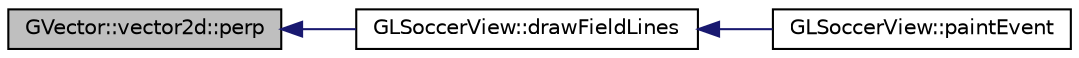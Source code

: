 digraph "GVector::vector2d::perp"
{
 // INTERACTIVE_SVG=YES
  edge [fontname="Helvetica",fontsize="10",labelfontname="Helvetica",labelfontsize="10"];
  node [fontname="Helvetica",fontsize="10",shape=record];
  rankdir="LR";
  Node1 [label="GVector::vector2d::perp",height=0.2,width=0.4,color="black", fillcolor="grey75", style="filled", fontcolor="black"];
  Node1 -> Node2 [dir="back",color="midnightblue",fontsize="10",style="solid",fontname="Helvetica"];
  Node2 [label="GLSoccerView::drawFieldLines",height=0.2,width=0.4,color="black", fillcolor="white", style="filled",URL="$da/d65/class_g_l_soccer_view.html#a16fca974a782cd9a2c0550ac9d953c69"];
  Node2 -> Node3 [dir="back",color="midnightblue",fontsize="10",style="solid",fontname="Helvetica"];
  Node3 [label="GLSoccerView::paintEvent",height=0.2,width=0.4,color="black", fillcolor="white", style="filled",URL="$da/d65/class_g_l_soccer_view.html#abc9ac92d65af919e4e207ae096b86b5e"];
}
